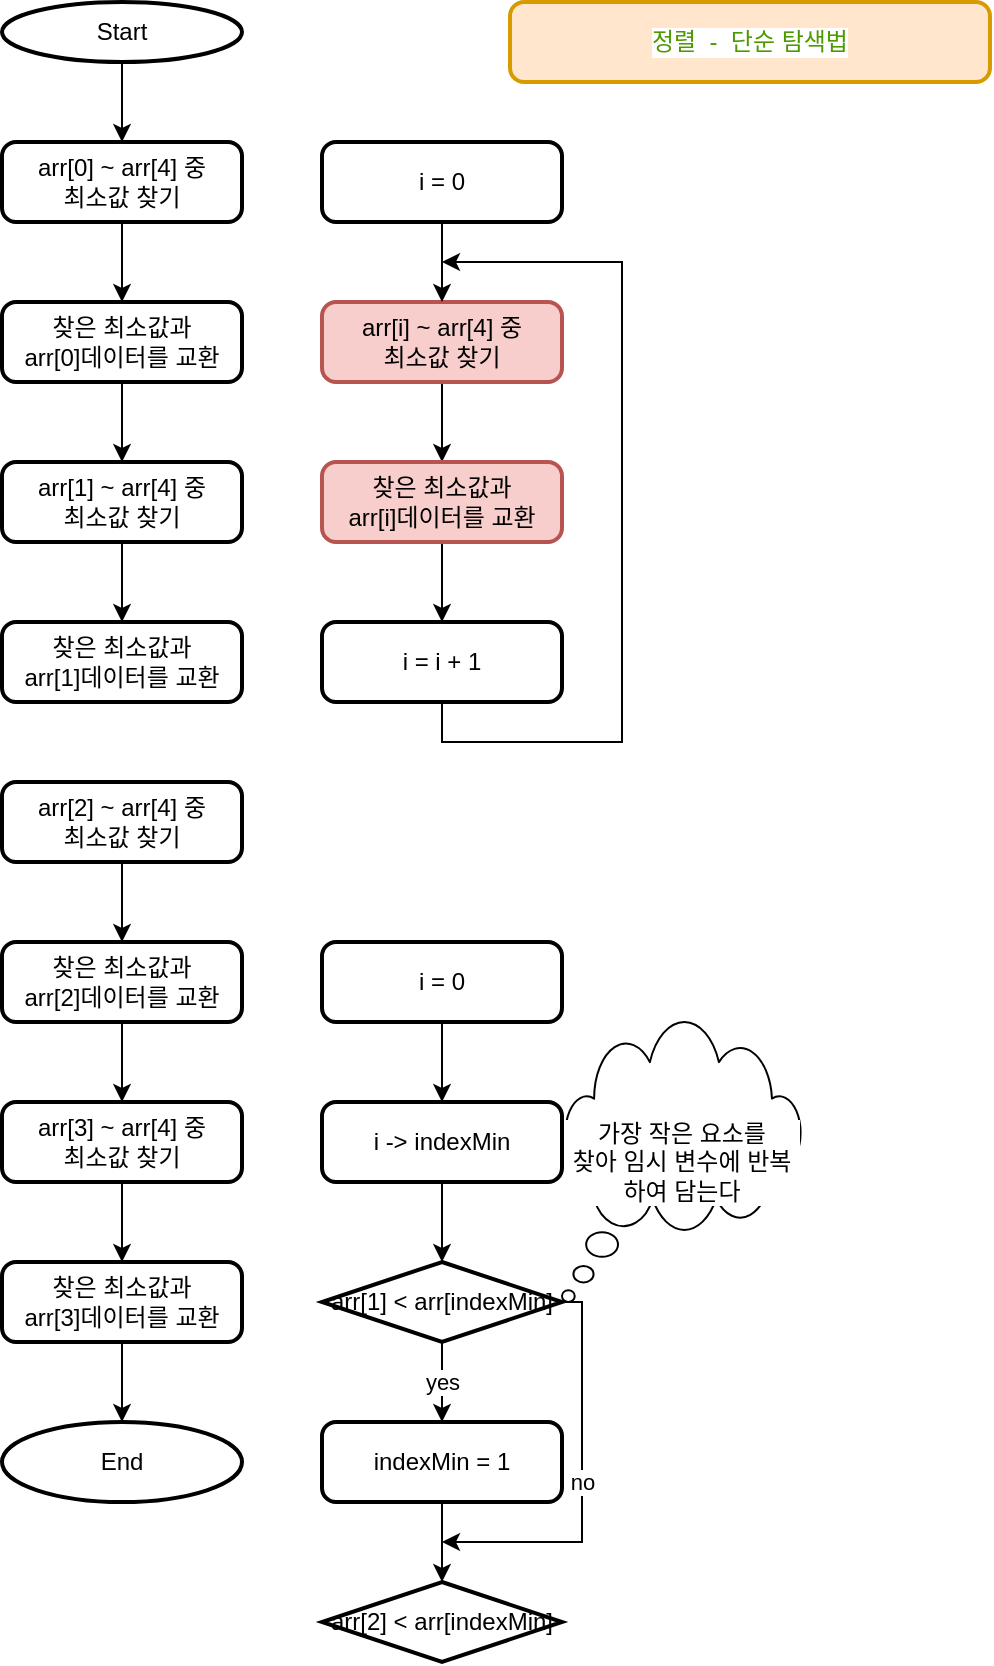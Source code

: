 <mxfile version="16.4.0" type="device"><diagram id="pjy7HTLBJCmwS--qtLxb" name="Page-1"><mxGraphModel dx="965" dy="701" grid="1" gridSize="10" guides="1" tooltips="1" connect="1" arrows="1" fold="1" page="1" pageScale="1" pageWidth="827" pageHeight="1169" math="0" shadow="0"><root><mxCell id="0"/><mxCell id="1" parent="0"/><mxCell id="w__C6oTkbOjl8aLLd7qb-1" value="&lt;font color=&quot;#4d9900&quot;&gt;정렬&amp;nbsp; -&amp;nbsp; 단순 탐색법&lt;/font&gt;" style="rounded=1;whiteSpace=wrap;html=1;absoluteArcSize=1;arcSize=14;strokeWidth=2;fillColor=#ffe6cc;strokeColor=#d79b00;labelBackgroundColor=#FFFFFF;" parent="1" vertex="1"><mxGeometry x="294" y="10" width="240" height="40" as="geometry"/></mxCell><mxCell id="w__C6oTkbOjl8aLLd7qb-5" value="" style="edgeStyle=orthogonalEdgeStyle;rounded=0;orthogonalLoop=1;jettySize=auto;html=1;" parent="1" source="w__C6oTkbOjl8aLLd7qb-2" target="w__C6oTkbOjl8aLLd7qb-3" edge="1"><mxGeometry relative="1" as="geometry"/></mxCell><mxCell id="w__C6oTkbOjl8aLLd7qb-2" value="Start" style="strokeWidth=2;html=1;shape=mxgraph.flowchart.start_2;whiteSpace=wrap;" parent="1" vertex="1"><mxGeometry x="40" y="10" width="120" height="30" as="geometry"/></mxCell><mxCell id="w__C6oTkbOjl8aLLd7qb-6" value="" style="edgeStyle=orthogonalEdgeStyle;rounded=0;orthogonalLoop=1;jettySize=auto;html=1;" parent="1" source="w__C6oTkbOjl8aLLd7qb-3" edge="1"><mxGeometry relative="1" as="geometry"><mxPoint x="100" y="160" as="targetPoint"/></mxGeometry></mxCell><mxCell id="w__C6oTkbOjl8aLLd7qb-3" value="arr[0] ~ arr[4] 중 &lt;br&gt;최소값 찾기" style="rounded=1;whiteSpace=wrap;html=1;absoluteArcSize=1;arcSize=14;strokeWidth=2;" parent="1" vertex="1"><mxGeometry x="40" y="80" width="120" height="40" as="geometry"/></mxCell><mxCell id="RQzzCxborf2ScUpnpBBR-5" value="" style="edgeStyle=orthogonalEdgeStyle;rounded=0;orthogonalLoop=1;jettySize=auto;html=1;" parent="1" source="RQzzCxborf2ScUpnpBBR-1" target="RQzzCxborf2ScUpnpBBR-3" edge="1"><mxGeometry relative="1" as="geometry"/></mxCell><mxCell id="RQzzCxborf2ScUpnpBBR-1" value="찾은 최소값과&lt;br&gt;arr[0]데이터를 교환" style="rounded=1;whiteSpace=wrap;html=1;absoluteArcSize=1;arcSize=14;strokeWidth=2;" parent="1" vertex="1"><mxGeometry x="40" y="160" width="120" height="40" as="geometry"/></mxCell><mxCell id="RQzzCxborf2ScUpnpBBR-2" value="" style="edgeStyle=orthogonalEdgeStyle;rounded=0;orthogonalLoop=1;jettySize=auto;html=1;" parent="1" source="RQzzCxborf2ScUpnpBBR-3" edge="1"><mxGeometry relative="1" as="geometry"><mxPoint x="100" y="320" as="targetPoint"/></mxGeometry></mxCell><mxCell id="RQzzCxborf2ScUpnpBBR-3" value="arr[1] ~ arr[4] 중 &lt;br&gt;최소값 찾기" style="rounded=1;whiteSpace=wrap;html=1;absoluteArcSize=1;arcSize=14;strokeWidth=2;" parent="1" vertex="1"><mxGeometry x="40" y="240" width="120" height="40" as="geometry"/></mxCell><mxCell id="RQzzCxborf2ScUpnpBBR-4" value="찾은 최소값과&lt;br&gt;arr[1]데이터를 교환" style="rounded=1;whiteSpace=wrap;html=1;absoluteArcSize=1;arcSize=14;strokeWidth=2;" parent="1" vertex="1"><mxGeometry x="40" y="320" width="120" height="40" as="geometry"/></mxCell><mxCell id="RQzzCxborf2ScUpnpBBR-6" value="" style="edgeStyle=orthogonalEdgeStyle;rounded=0;orthogonalLoop=1;jettySize=auto;html=1;" parent="1" source="RQzzCxborf2ScUpnpBBR-7" edge="1"><mxGeometry relative="1" as="geometry"><mxPoint x="100" y="480" as="targetPoint"/></mxGeometry></mxCell><mxCell id="RQzzCxborf2ScUpnpBBR-7" value="arr[2] ~ arr[4] 중 &lt;br&gt;최소값 찾기" style="rounded=1;whiteSpace=wrap;html=1;absoluteArcSize=1;arcSize=14;strokeWidth=2;" parent="1" vertex="1"><mxGeometry x="40" y="400" width="120" height="40" as="geometry"/></mxCell><mxCell id="RQzzCxborf2ScUpnpBBR-8" value="" style="edgeStyle=orthogonalEdgeStyle;rounded=0;orthogonalLoop=1;jettySize=auto;html=1;" parent="1" source="RQzzCxborf2ScUpnpBBR-9" target="RQzzCxborf2ScUpnpBBR-11" edge="1"><mxGeometry relative="1" as="geometry"/></mxCell><mxCell id="RQzzCxborf2ScUpnpBBR-9" value="찾은 최소값과&lt;br&gt;arr[2]데이터를 교환" style="rounded=1;whiteSpace=wrap;html=1;absoluteArcSize=1;arcSize=14;strokeWidth=2;" parent="1" vertex="1"><mxGeometry x="40" y="480" width="120" height="40" as="geometry"/></mxCell><mxCell id="RQzzCxborf2ScUpnpBBR-10" value="" style="edgeStyle=orthogonalEdgeStyle;rounded=0;orthogonalLoop=1;jettySize=auto;html=1;" parent="1" source="RQzzCxborf2ScUpnpBBR-11" edge="1"><mxGeometry relative="1" as="geometry"><mxPoint x="100" y="640" as="targetPoint"/></mxGeometry></mxCell><mxCell id="RQzzCxborf2ScUpnpBBR-11" value="arr[3] ~ arr[4] 중 &lt;br&gt;최소값 찾기" style="rounded=1;whiteSpace=wrap;html=1;absoluteArcSize=1;arcSize=14;strokeWidth=2;" parent="1" vertex="1"><mxGeometry x="40" y="560" width="120" height="40" as="geometry"/></mxCell><mxCell id="RQzzCxborf2ScUpnpBBR-14" value="" style="edgeStyle=orthogonalEdgeStyle;rounded=0;orthogonalLoop=1;jettySize=auto;html=1;" parent="1" source="RQzzCxborf2ScUpnpBBR-12" target="RQzzCxborf2ScUpnpBBR-13" edge="1"><mxGeometry relative="1" as="geometry"/></mxCell><mxCell id="RQzzCxborf2ScUpnpBBR-12" value="찾은 최소값과&lt;br&gt;arr[3]데이터를 교환" style="rounded=1;whiteSpace=wrap;html=1;absoluteArcSize=1;arcSize=14;strokeWidth=2;" parent="1" vertex="1"><mxGeometry x="40" y="640" width="120" height="40" as="geometry"/></mxCell><mxCell id="RQzzCxborf2ScUpnpBBR-13" value="End" style="strokeWidth=2;html=1;shape=mxgraph.flowchart.start_2;whiteSpace=wrap;" parent="1" vertex="1"><mxGeometry x="40" y="720" width="120" height="40" as="geometry"/></mxCell><mxCell id="RQzzCxborf2ScUpnpBBR-15" value="" style="edgeStyle=orthogonalEdgeStyle;rounded=0;orthogonalLoop=1;jettySize=auto;html=1;" parent="1" source="RQzzCxborf2ScUpnpBBR-16" edge="1"><mxGeometry relative="1" as="geometry"><mxPoint x="260" y="240" as="targetPoint"/></mxGeometry></mxCell><mxCell id="RQzzCxborf2ScUpnpBBR-16" value="arr[i] ~ arr[4] 중 &lt;br&gt;최소값 찾기" style="rounded=1;whiteSpace=wrap;html=1;absoluteArcSize=1;arcSize=14;strokeWidth=2;fillColor=#f8cecc;strokeColor=#b85450;" parent="1" vertex="1"><mxGeometry x="200" y="160" width="120" height="40" as="geometry"/></mxCell><mxCell id="RQzzCxborf2ScUpnpBBR-19" value="" style="edgeStyle=orthogonalEdgeStyle;rounded=0;orthogonalLoop=1;jettySize=auto;html=1;fontColor=#97D077;" parent="1" source="RQzzCxborf2ScUpnpBBR-17" target="RQzzCxborf2ScUpnpBBR-18" edge="1"><mxGeometry relative="1" as="geometry"/></mxCell><mxCell id="RQzzCxborf2ScUpnpBBR-17" value="찾은 최소값과&lt;br&gt;arr[i]데이터를 교환" style="rounded=1;whiteSpace=wrap;html=1;absoluteArcSize=1;arcSize=14;strokeWidth=2;fillColor=#f8cecc;strokeColor=#b85450;" parent="1" vertex="1"><mxGeometry x="200" y="240" width="120" height="40" as="geometry"/></mxCell><mxCell id="RQzzCxborf2ScUpnpBBR-21" style="edgeStyle=orthogonalEdgeStyle;rounded=0;orthogonalLoop=1;jettySize=auto;html=1;fontColor=#97D077;" parent="1" source="RQzzCxborf2ScUpnpBBR-18" edge="1"><mxGeometry relative="1" as="geometry"><mxPoint x="260" y="140" as="targetPoint"/><Array as="points"><mxPoint x="260" y="380"/><mxPoint x="350" y="380"/><mxPoint x="350" y="140"/></Array></mxGeometry></mxCell><mxCell id="RQzzCxborf2ScUpnpBBR-18" value="i = i + 1" style="rounded=1;whiteSpace=wrap;html=1;absoluteArcSize=1;arcSize=14;strokeWidth=2;" parent="1" vertex="1"><mxGeometry x="200" y="320" width="120" height="40" as="geometry"/></mxCell><mxCell id="RQzzCxborf2ScUpnpBBR-22" value="" style="edgeStyle=orthogonalEdgeStyle;rounded=0;orthogonalLoop=1;jettySize=auto;html=1;fontColor=#97D077;" parent="1" source="RQzzCxborf2ScUpnpBBR-20" target="RQzzCxborf2ScUpnpBBR-16" edge="1"><mxGeometry relative="1" as="geometry"/></mxCell><mxCell id="RQzzCxborf2ScUpnpBBR-20" value="i = 0" style="rounded=1;whiteSpace=wrap;html=1;absoluteArcSize=1;arcSize=14;strokeWidth=2;" parent="1" vertex="1"><mxGeometry x="200" y="80" width="120" height="40" as="geometry"/></mxCell><mxCell id="RQzzCxborf2ScUpnpBBR-63" value="" style="edgeStyle=orthogonalEdgeStyle;rounded=0;orthogonalLoop=1;jettySize=auto;html=1;fontColor=#4D9900;" parent="1" source="RQzzCxborf2ScUpnpBBR-57" target="RQzzCxborf2ScUpnpBBR-58" edge="1"><mxGeometry relative="1" as="geometry"/></mxCell><mxCell id="RQzzCxborf2ScUpnpBBR-57" value="i -&amp;gt; indexMin" style="rounded=1;whiteSpace=wrap;html=1;absoluteArcSize=1;arcSize=14;strokeWidth=2;" parent="1" vertex="1"><mxGeometry x="200" y="560" width="120" height="40" as="geometry"/></mxCell><mxCell id="RQzzCxborf2ScUpnpBBR-60" value="&lt;font color=&quot;#000000&quot;&gt;yes&lt;/font&gt;" style="edgeStyle=orthogonalEdgeStyle;rounded=0;orthogonalLoop=1;jettySize=auto;html=1;fontColor=#4D9900;" parent="1" source="RQzzCxborf2ScUpnpBBR-58" target="RQzzCxborf2ScUpnpBBR-59" edge="1"><mxGeometry relative="1" as="geometry"/></mxCell><mxCell id="RQzzCxborf2ScUpnpBBR-64" value="&lt;font color=&quot;#000000&quot;&gt;no&lt;/font&gt;" style="edgeStyle=orthogonalEdgeStyle;rounded=0;orthogonalLoop=1;jettySize=auto;html=1;fontColor=#4D9900;" parent="1" source="RQzzCxborf2ScUpnpBBR-58" edge="1"><mxGeometry relative="1" as="geometry"><mxPoint x="260" y="780" as="targetPoint"/><Array as="points"><mxPoint x="330" y="660"/><mxPoint x="330" y="780"/><mxPoint x="260" y="780"/></Array></mxGeometry></mxCell><mxCell id="RQzzCxborf2ScUpnpBBR-58" value="arr[1] &amp;lt; arr[indexMin]" style="strokeWidth=2;html=1;shape=mxgraph.flowchart.decision;whiteSpace=wrap;" parent="1" vertex="1"><mxGeometry x="200" y="640" width="120" height="40" as="geometry"/></mxCell><mxCell id="RQzzCxborf2ScUpnpBBR-62" value="" style="edgeStyle=orthogonalEdgeStyle;rounded=0;orthogonalLoop=1;jettySize=auto;html=1;fontColor=#4D9900;" parent="1" source="RQzzCxborf2ScUpnpBBR-59" target="RQzzCxborf2ScUpnpBBR-61" edge="1"><mxGeometry relative="1" as="geometry"/></mxCell><mxCell id="RQzzCxborf2ScUpnpBBR-59" value="indexMin = 1" style="rounded=1;whiteSpace=wrap;html=1;absoluteArcSize=1;arcSize=14;strokeWidth=2;" parent="1" vertex="1"><mxGeometry x="200" y="720" width="120" height="40" as="geometry"/></mxCell><mxCell id="RQzzCxborf2ScUpnpBBR-61" value="arr[2] &amp;lt; arr[indexMin]" style="strokeWidth=2;html=1;shape=mxgraph.flowchart.decision;whiteSpace=wrap;" parent="1" vertex="1"><mxGeometry x="200" y="800" width="120" height="40" as="geometry"/></mxCell><mxCell id="RQzzCxborf2ScUpnpBBR-66" value="가장 작은 요소를&lt;br&gt;찾아 임시 변수에 반복하여 담는다" style="whiteSpace=wrap;html=1;shape=mxgraph.basic.cloud_callout;labelBackgroundColor=#FFFFFF;fontColor=#000000;" parent="1" vertex="1"><mxGeometry x="320" y="520" width="120" height="140" as="geometry"/></mxCell><mxCell id="RQzzCxborf2ScUpnpBBR-68" value="" style="edgeStyle=orthogonalEdgeStyle;rounded=0;orthogonalLoop=1;jettySize=auto;html=1;fontColor=#000000;" parent="1" source="RQzzCxborf2ScUpnpBBR-67" target="RQzzCxborf2ScUpnpBBR-57" edge="1"><mxGeometry relative="1" as="geometry"/></mxCell><mxCell id="RQzzCxborf2ScUpnpBBR-67" value="i = 0" style="rounded=1;whiteSpace=wrap;html=1;absoluteArcSize=1;arcSize=14;strokeWidth=2;" parent="1" vertex="1"><mxGeometry x="200" y="480" width="120" height="40" as="geometry"/></mxCell></root></mxGraphModel></diagram></mxfile>